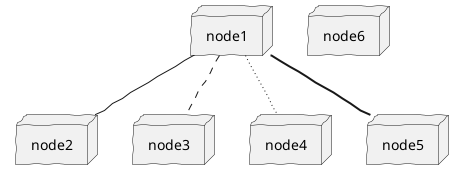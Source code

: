 @startuml net.png
skinparam handwritten true
skinparam monochrome true
skinparam packageStyle rect
skinparam defaultFontName FG Virgil
skinparam shadowing false

node node1
node node2
node node3
node node4
node node5
node node6
node1 -- node2
node1 .. node3
node1 ~~ node4
node1 == node5

@enduml
